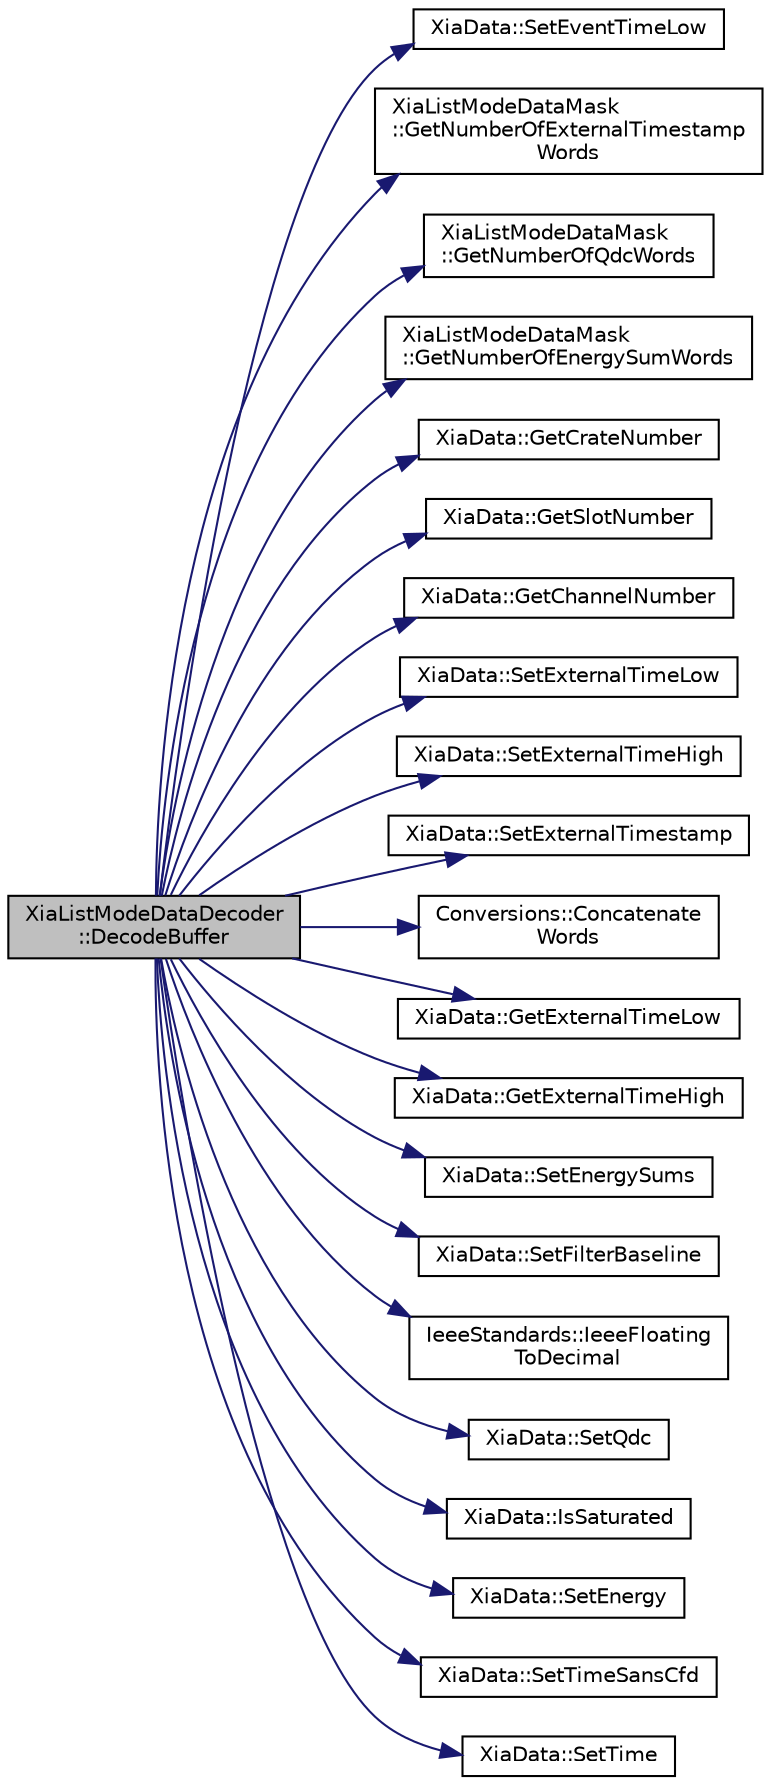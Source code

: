 digraph "XiaListModeDataDecoder::DecodeBuffer"
{
  edge [fontname="Helvetica",fontsize="10",labelfontname="Helvetica",labelfontsize="10"];
  node [fontname="Helvetica",fontsize="10",shape=record];
  rankdir="LR";
  Node1 [label="XiaListModeDataDecoder\l::DecodeBuffer",height=0.2,width=0.4,color="black", fillcolor="grey75", style="filled", fontcolor="black"];
  Node1 -> Node2 [color="midnightblue",fontsize="10",style="solid",fontname="Helvetica"];
  Node2 [label="XiaData::SetEventTimeLow",height=0.2,width=0.4,color="black", fillcolor="white", style="filled",URL="$d2/ddd/class_xia_data.html#ab1d2117cb57edc28c5fbcc172e6f6226",tooltip="Sets the lower 32 bits of the event time. "];
  Node1 -> Node3 [color="midnightblue",fontsize="10",style="solid",fontname="Helvetica"];
  Node3 [label="XiaListModeDataMask\l::GetNumberOfExternalTimestamp\lWords",height=0.2,width=0.4,color="black", fillcolor="white", style="filled",URL="$dc/d76/class_xia_list_mode_data_mask.html#ae7b6abea7530a613bcaf8467f77e3431"];
  Node1 -> Node4 [color="midnightblue",fontsize="10",style="solid",fontname="Helvetica"];
  Node4 [label="XiaListModeDataMask\l::GetNumberOfQdcWords",height=0.2,width=0.4,color="black", fillcolor="white", style="filled",URL="$dc/d76/class_xia_list_mode_data_mask.html#a2636ba87b479c5d1351d181b6f7c82c2"];
  Node1 -> Node5 [color="midnightblue",fontsize="10",style="solid",fontname="Helvetica"];
  Node5 [label="XiaListModeDataMask\l::GetNumberOfEnergySumWords",height=0.2,width=0.4,color="black", fillcolor="white", style="filled",URL="$dc/d76/class_xia_list_mode_data_mask.html#a10cfe7418c0d2c2b8c3acd2725b98f74"];
  Node1 -> Node6 [color="midnightblue",fontsize="10",style="solid",fontname="Helvetica"];
  Node6 [label="XiaData::GetCrateNumber",height=0.2,width=0.4,color="black", fillcolor="white", style="filled",URL="$d2/ddd/class_xia_data.html#a532a17e56667eaec25330d0bc0a6797b"];
  Node1 -> Node7 [color="midnightblue",fontsize="10",style="solid",fontname="Helvetica"];
  Node7 [label="XiaData::GetSlotNumber",height=0.2,width=0.4,color="black", fillcolor="white", style="filled",URL="$d2/ddd/class_xia_data.html#ae6409571b278d1d974c3e67842ea3495"];
  Node1 -> Node8 [color="midnightblue",fontsize="10",style="solid",fontname="Helvetica"];
  Node8 [label="XiaData::GetChannelNumber",height=0.2,width=0.4,color="black", fillcolor="white", style="filled",URL="$d2/ddd/class_xia_data.html#a34bf9ef6f8f1dee918da2be675e7767a"];
  Node1 -> Node9 [color="midnightblue",fontsize="10",style="solid",fontname="Helvetica"];
  Node9 [label="XiaData::SetExternalTimeLow",height=0.2,width=0.4,color="black", fillcolor="white", style="filled",URL="$d2/ddd/class_xia_data.html#a673d1a85a4a03615668e99da93e30db5",tooltip="Sets the lower 32 bits of the external event time. "];
  Node1 -> Node10 [color="midnightblue",fontsize="10",style="solid",fontname="Helvetica"];
  Node10 [label="XiaData::SetExternalTimeHigh",height=0.2,width=0.4,color="black", fillcolor="white", style="filled",URL="$d2/ddd/class_xia_data.html#a4dc1410b6214be80115181cedd88a044",tooltip="Sets the upper 16 bits of the external event time. "];
  Node1 -> Node11 [color="midnightblue",fontsize="10",style="solid",fontname="Helvetica"];
  Node11 [label="XiaData::SetExternalTimestamp",height=0.2,width=0.4,color="black", fillcolor="white", style="filled",URL="$d2/ddd/class_xia_data.html#a0c4fc5e4fcf490969bdbe6e1583b38e3",tooltip="Sets the value of the concatenated external timestamp. "];
  Node1 -> Node12 [color="midnightblue",fontsize="10",style="solid",fontname="Helvetica"];
  Node12 [label="Conversions::Concatenate\lWords",height=0.2,width=0.4,color="black", fillcolor="white", style="filled",URL="$dd/df8/namespace_conversions.html#ab4a6f68a55e2cb0cae208ea8ba028e37"];
  Node1 -> Node13 [color="midnightblue",fontsize="10",style="solid",fontname="Helvetica"];
  Node13 [label="XiaData::GetExternalTimeLow",height=0.2,width=0.4,color="black", fillcolor="white", style="filled",URL="$d2/ddd/class_xia_data.html#ac0a5410997d9b116ebae66651a3278c8"];
  Node1 -> Node14 [color="midnightblue",fontsize="10",style="solid",fontname="Helvetica"];
  Node14 [label="XiaData::GetExternalTimeHigh",height=0.2,width=0.4,color="black", fillcolor="white", style="filled",URL="$d2/ddd/class_xia_data.html#a7a35b41ce4920c43eaaa4ce1c46ffaac"];
  Node1 -> Node15 [color="midnightblue",fontsize="10",style="solid",fontname="Helvetica"];
  Node15 [label="XiaData::SetEnergySums",height=0.2,width=0.4,color="black", fillcolor="white", style="filled",URL="$d2/ddd/class_xia_data.html#a87c703d624bdaecfd584a75a4ce2c73e",tooltip="Sets the energy sums calculated on-board. "];
  Node1 -> Node16 [color="midnightblue",fontsize="10",style="solid",fontname="Helvetica"];
  Node16 [label="XiaData::SetFilterBaseline",height=0.2,width=0.4,color="black", fillcolor="white", style="filled",URL="$d2/ddd/class_xia_data.html#a88e29fec9a50f6f1e3ecbeaedd03456c",tooltip="Sets the baseline recorded on the module if the energy sums were recorded in the data stream..."];
  Node1 -> Node17 [color="midnightblue",fontsize="10",style="solid",fontname="Helvetica"];
  Node17 [label="IeeeStandards::IeeeFloating\lToDecimal",height=0.2,width=0.4,color="black", fillcolor="white", style="filled",URL="$d6/d23/namespace_ieee_standards.html#a3215bf702bd2a12adf40e54f894d7d27"];
  Node1 -> Node18 [color="midnightblue",fontsize="10",style="solid",fontname="Helvetica"];
  Node18 [label="XiaData::SetQdc",height=0.2,width=0.4,color="black", fillcolor="white", style="filled",URL="$d2/ddd/class_xia_data.html#ac68b617d4dfc56484670219f8cb2ef3f",tooltip="Sets the QDCs that were calculated on-board. "];
  Node1 -> Node19 [color="midnightblue",fontsize="10",style="solid",fontname="Helvetica"];
  Node19 [label="XiaData::IsSaturated",height=0.2,width=0.4,color="black", fillcolor="white", style="filled",URL="$d2/ddd/class_xia_data.html#a71da12674be88f691bc00b7b0090c3f1"];
  Node1 -> Node20 [color="midnightblue",fontsize="10",style="solid",fontname="Helvetica"];
  Node20 [label="XiaData::SetEnergy",height=0.2,width=0.4,color="black", fillcolor="white", style="filled",URL="$d2/ddd/class_xia_data.html#aaf91ca7a3d8cc1eb54ab6eca795ffefe",tooltip="Sets the energy calculated on-board. "];
  Node1 -> Node21 [color="midnightblue",fontsize="10",style="solid",fontname="Helvetica"];
  Node21 [label="XiaData::SetTimeSansCfd",height=0.2,width=0.4,color="black", fillcolor="white", style="filled",URL="$d2/ddd/class_xia_data.html#ae3f04642cb3383ae9e0756de8e2265f5",tooltip="Sets the calculated arrival time of the signal sans the CFD fractional time components. "];
  Node1 -> Node22 [color="midnightblue",fontsize="10",style="solid",fontname="Helvetica"];
  Node22 [label="XiaData::SetTime",height=0.2,width=0.4,color="black", fillcolor="white", style="filled",URL="$d2/ddd/class_xia_data.html#a45189c3a5409a4f6e1edddf46f78d402",tooltip="Sets the calculated arrival time of the signal. "];
}
